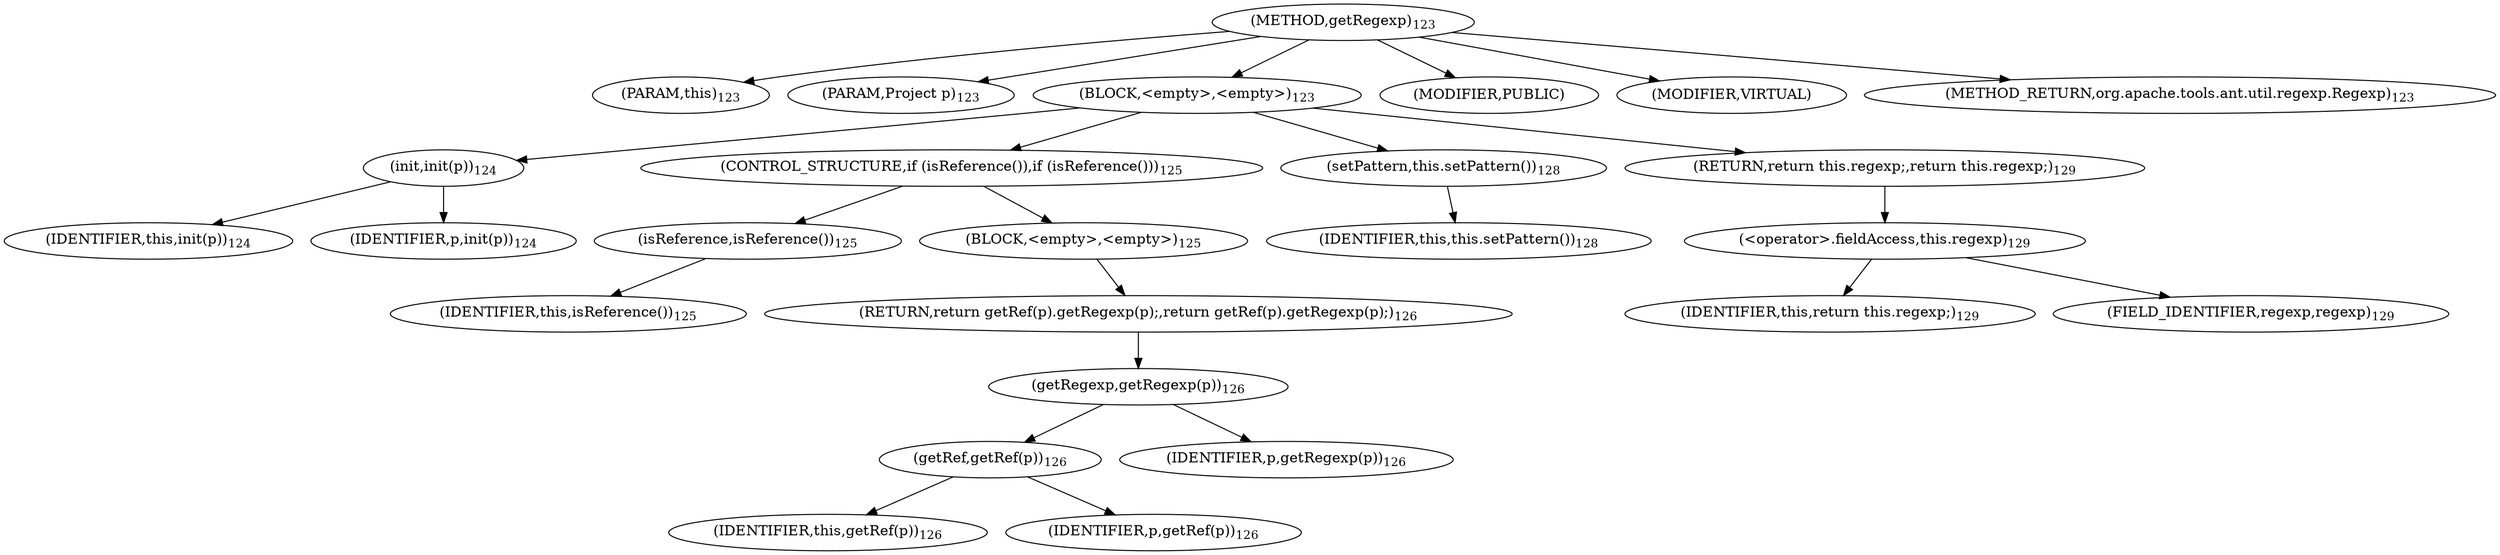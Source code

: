 digraph "getRegexp" {  
"163" [label = <(METHOD,getRegexp)<SUB>123</SUB>> ]
"13" [label = <(PARAM,this)<SUB>123</SUB>> ]
"164" [label = <(PARAM,Project p)<SUB>123</SUB>> ]
"165" [label = <(BLOCK,&lt;empty&gt;,&lt;empty&gt;)<SUB>123</SUB>> ]
"166" [label = <(init,init(p))<SUB>124</SUB>> ]
"12" [label = <(IDENTIFIER,this,init(p))<SUB>124</SUB>> ]
"167" [label = <(IDENTIFIER,p,init(p))<SUB>124</SUB>> ]
"168" [label = <(CONTROL_STRUCTURE,if (isReference()),if (isReference()))<SUB>125</SUB>> ]
"169" [label = <(isReference,isReference())<SUB>125</SUB>> ]
"14" [label = <(IDENTIFIER,this,isReference())<SUB>125</SUB>> ]
"170" [label = <(BLOCK,&lt;empty&gt;,&lt;empty&gt;)<SUB>125</SUB>> ]
"171" [label = <(RETURN,return getRef(p).getRegexp(p);,return getRef(p).getRegexp(p);)<SUB>126</SUB>> ]
"172" [label = <(getRegexp,getRegexp(p))<SUB>126</SUB>> ]
"173" [label = <(getRef,getRef(p))<SUB>126</SUB>> ]
"15" [label = <(IDENTIFIER,this,getRef(p))<SUB>126</SUB>> ]
"174" [label = <(IDENTIFIER,p,getRef(p))<SUB>126</SUB>> ]
"175" [label = <(IDENTIFIER,p,getRegexp(p))<SUB>126</SUB>> ]
"176" [label = <(setPattern,this.setPattern())<SUB>128</SUB>> ]
"16" [label = <(IDENTIFIER,this,this.setPattern())<SUB>128</SUB>> ]
"177" [label = <(RETURN,return this.regexp;,return this.regexp;)<SUB>129</SUB>> ]
"178" [label = <(&lt;operator&gt;.fieldAccess,this.regexp)<SUB>129</SUB>> ]
"17" [label = <(IDENTIFIER,this,return this.regexp;)<SUB>129</SUB>> ]
"179" [label = <(FIELD_IDENTIFIER,regexp,regexp)<SUB>129</SUB>> ]
"180" [label = <(MODIFIER,PUBLIC)> ]
"181" [label = <(MODIFIER,VIRTUAL)> ]
"182" [label = <(METHOD_RETURN,org.apache.tools.ant.util.regexp.Regexp)<SUB>123</SUB>> ]
  "163" -> "13" 
  "163" -> "164" 
  "163" -> "165" 
  "163" -> "180" 
  "163" -> "181" 
  "163" -> "182" 
  "165" -> "166" 
  "165" -> "168" 
  "165" -> "176" 
  "165" -> "177" 
  "166" -> "12" 
  "166" -> "167" 
  "168" -> "169" 
  "168" -> "170" 
  "169" -> "14" 
  "170" -> "171" 
  "171" -> "172" 
  "172" -> "173" 
  "172" -> "175" 
  "173" -> "15" 
  "173" -> "174" 
  "176" -> "16" 
  "177" -> "178" 
  "178" -> "17" 
  "178" -> "179" 
}
